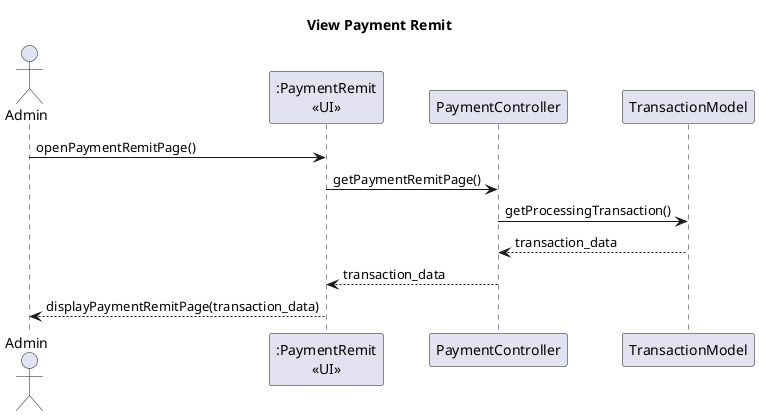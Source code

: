 @startuml
title View Payment Remit
actor "Admin" as act
participant ":PaymentRemit\n<<UI>>" as view
participant PaymentController as ctrl
participant TransactionModel as tm

act -> view : openPaymentRemitPage()
view -> ctrl : getPaymentRemitPage()
ctrl -> tm : getProcessingTransaction()
ctrl <-- tm : transaction_data
view <-- ctrl : transaction_data
act <-- view : displayPaymentRemitPage(transaction_data)  